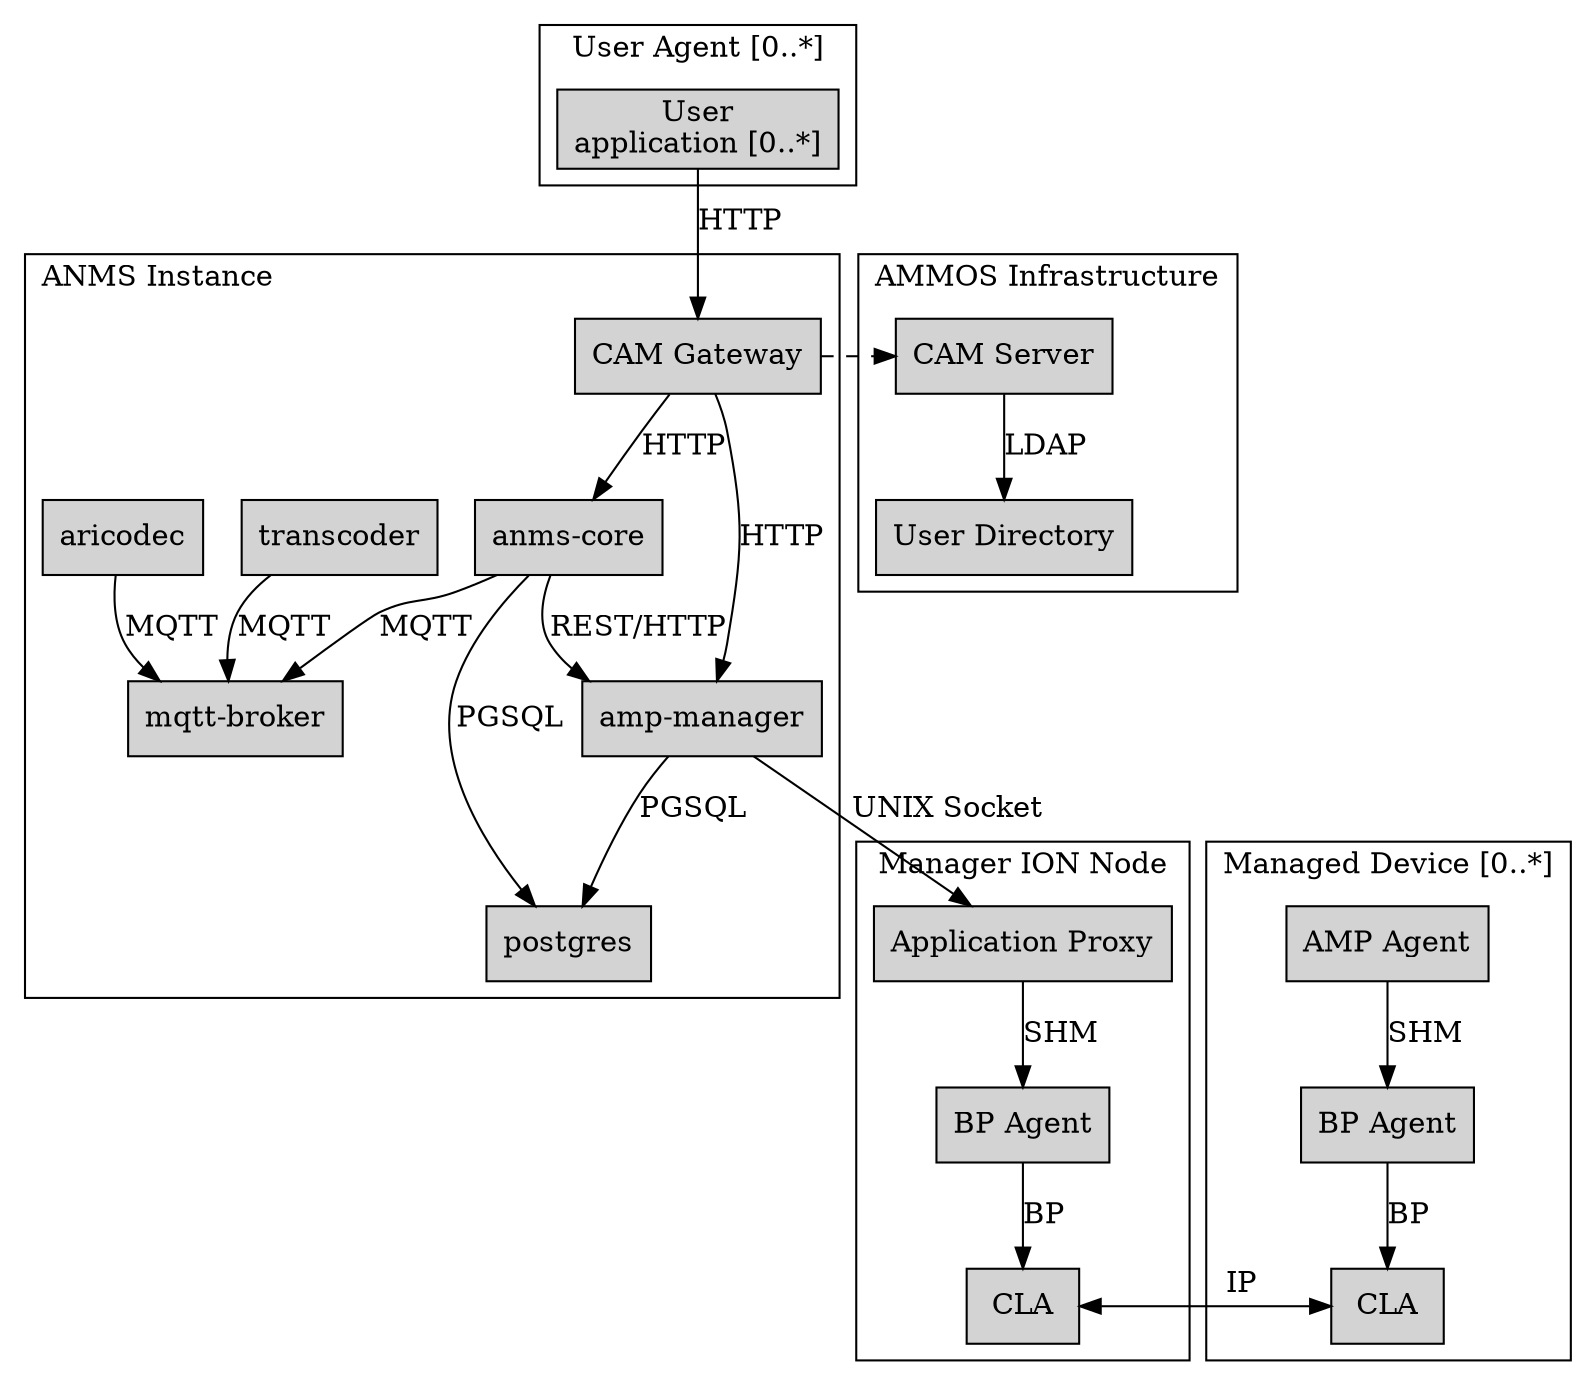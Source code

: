 digraph AMMOS {
  node [shape=box,style=filled];
  newrank=true;

  subgraph cluster_ANMS {
    label="ANMS Instance";
    labeljust=l;

    authnz [label="CAM Gateway" group=main];

    anms_core [label="anms-core" group=main];
    transcoder [label="transcoder"];
    aricodec [label="aricodec"];
    mqtt_broker [label="mqtt-broker"];
    amp_manager [label="amp-manager", group=main];

    postgres;

    authnz -> anms_core [label="HTTP"];
    anms_core -> postgres [label="PGSQL"];
    anms_core -> amp_manager [label="REST/HTTP"];
    anms_core -> mqtt_broker [label="MQTT"];
    transcoder -> mqtt_broker [label="MQTT"];
    aricodec -> mqtt_broker [label="MQTT"];

    authnz -> amp_manager [label="HTTP"];
    amp_manager -> postgres [label="PGSQL"];
  }

  subgraph cluster_infra {
    label="AMMOS Infrastructure";

    cam_server [label="CAM Server"];
    ldap_server [label="User Directory"];
    
    cam_server -> ldap_server [label="LDAP"];
  }
  authnz -> cam_server [style=dashed];

  subgraph cluster_user_agent {
    label="User Agent [0..*]";

    proxy [label="User\napplication [0..*]"];
    proxy -> authnz [label="HTTP"];
  }
  
  subgraph cluster_ion {
    label="Manager ION Node";

    app_proxy [label="Application Proxy"];
    bp_manager [label="BP Agent"];
    cla_manager [label="CLA"];
    
    app_proxy -> bp_manager [label="SHM"];
    bp_manager -> cla_manager [label="BP"];
  }
  amp_manager -> app_proxy [label="UNIX Socket"];

  subgraph cluster_agents {
    label="Managed Device [0..*]";

    amp_agent [label="AMP Agent"];
    bp_managed [label="BP Agent"];
    cla_managed [label="CLA"];

    amp_agent -> bp_managed [label="SHM"];
    bp_managed -> cla_managed [label="BP"];
  }
  cla_manager -> cla_managed [label="        IP",dir=both,constraint=false];
  
  { rank = same; authnz; cam_server; }
  { rank = same; app_proxy; amp_agent; }
}
